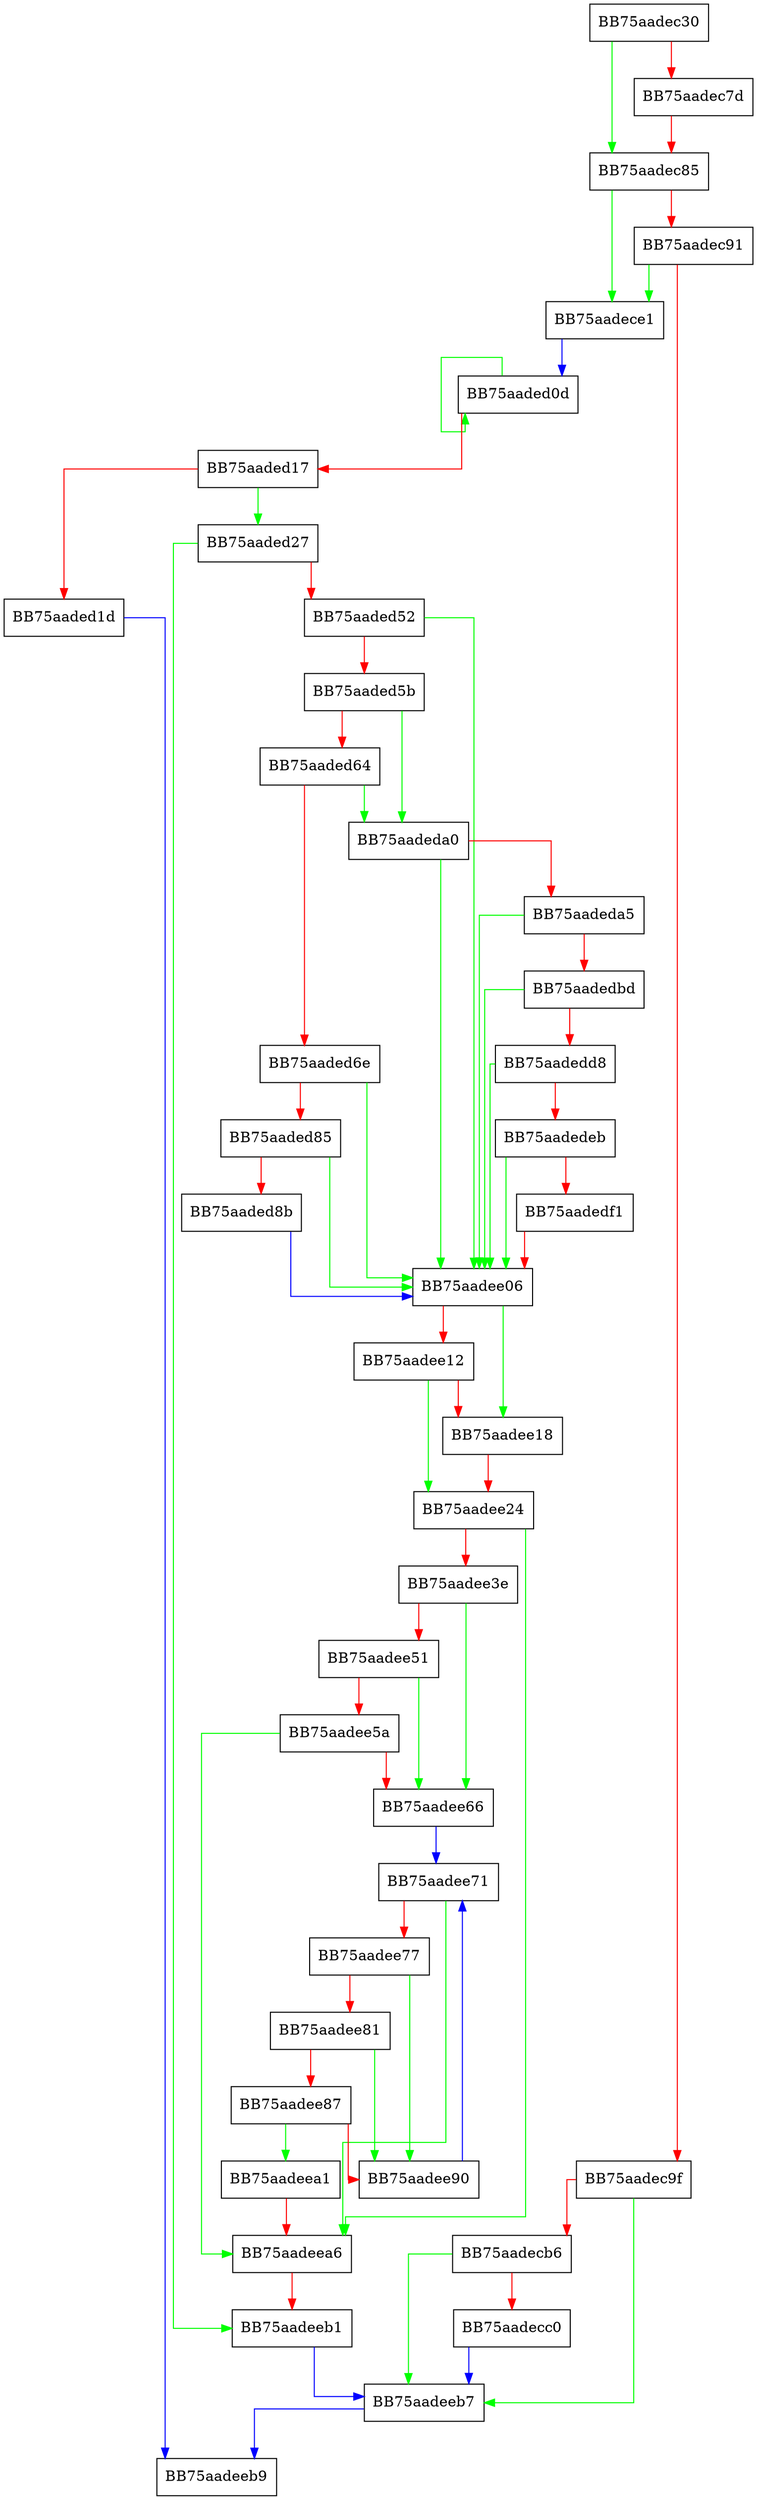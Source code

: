digraph FpRemoveBlob {
  node [shape="box"];
  graph [splines=ortho];
  BB75aadec30 -> BB75aadec85 [color="green"];
  BB75aadec30 -> BB75aadec7d [color="red"];
  BB75aadec7d -> BB75aadec85 [color="red"];
  BB75aadec85 -> BB75aadece1 [color="green"];
  BB75aadec85 -> BB75aadec91 [color="red"];
  BB75aadec91 -> BB75aadece1 [color="green"];
  BB75aadec91 -> BB75aadec9f [color="red"];
  BB75aadec9f -> BB75aadeeb7 [color="green"];
  BB75aadec9f -> BB75aadecb6 [color="red"];
  BB75aadecb6 -> BB75aadeeb7 [color="green"];
  BB75aadecb6 -> BB75aadecc0 [color="red"];
  BB75aadecc0 -> BB75aadeeb7 [color="blue"];
  BB75aadece1 -> BB75aaded0d [color="blue"];
  BB75aaded0d -> BB75aaded0d [color="green"];
  BB75aaded0d -> BB75aaded17 [color="red"];
  BB75aaded17 -> BB75aaded27 [color="green"];
  BB75aaded17 -> BB75aaded1d [color="red"];
  BB75aaded1d -> BB75aadeeb9 [color="blue"];
  BB75aaded27 -> BB75aadeeb1 [color="green"];
  BB75aaded27 -> BB75aaded52 [color="red"];
  BB75aaded52 -> BB75aadee06 [color="green"];
  BB75aaded52 -> BB75aaded5b [color="red"];
  BB75aaded5b -> BB75aadeda0 [color="green"];
  BB75aaded5b -> BB75aaded64 [color="red"];
  BB75aaded64 -> BB75aadeda0 [color="green"];
  BB75aaded64 -> BB75aaded6e [color="red"];
  BB75aaded6e -> BB75aadee06 [color="green"];
  BB75aaded6e -> BB75aaded85 [color="red"];
  BB75aaded85 -> BB75aadee06 [color="green"];
  BB75aaded85 -> BB75aaded8b [color="red"];
  BB75aaded8b -> BB75aadee06 [color="blue"];
  BB75aadeda0 -> BB75aadee06 [color="green"];
  BB75aadeda0 -> BB75aadeda5 [color="red"];
  BB75aadeda5 -> BB75aadee06 [color="green"];
  BB75aadeda5 -> BB75aadedbd [color="red"];
  BB75aadedbd -> BB75aadee06 [color="green"];
  BB75aadedbd -> BB75aadedd8 [color="red"];
  BB75aadedd8 -> BB75aadee06 [color="green"];
  BB75aadedd8 -> BB75aadedeb [color="red"];
  BB75aadedeb -> BB75aadee06 [color="green"];
  BB75aadedeb -> BB75aadedf1 [color="red"];
  BB75aadedf1 -> BB75aadee06 [color="red"];
  BB75aadee06 -> BB75aadee18 [color="green"];
  BB75aadee06 -> BB75aadee12 [color="red"];
  BB75aadee12 -> BB75aadee24 [color="green"];
  BB75aadee12 -> BB75aadee18 [color="red"];
  BB75aadee18 -> BB75aadee24 [color="red"];
  BB75aadee24 -> BB75aadeea6 [color="green"];
  BB75aadee24 -> BB75aadee3e [color="red"];
  BB75aadee3e -> BB75aadee66 [color="green"];
  BB75aadee3e -> BB75aadee51 [color="red"];
  BB75aadee51 -> BB75aadee66 [color="green"];
  BB75aadee51 -> BB75aadee5a [color="red"];
  BB75aadee5a -> BB75aadeea6 [color="green"];
  BB75aadee5a -> BB75aadee66 [color="red"];
  BB75aadee66 -> BB75aadee71 [color="blue"];
  BB75aadee71 -> BB75aadeea6 [color="green"];
  BB75aadee71 -> BB75aadee77 [color="red"];
  BB75aadee77 -> BB75aadee90 [color="green"];
  BB75aadee77 -> BB75aadee81 [color="red"];
  BB75aadee81 -> BB75aadee90 [color="green"];
  BB75aadee81 -> BB75aadee87 [color="red"];
  BB75aadee87 -> BB75aadeea1 [color="green"];
  BB75aadee87 -> BB75aadee90 [color="red"];
  BB75aadee90 -> BB75aadee71 [color="blue"];
  BB75aadeea1 -> BB75aadeea6 [color="red"];
  BB75aadeea6 -> BB75aadeeb1 [color="red"];
  BB75aadeeb1 -> BB75aadeeb7 [color="blue"];
  BB75aadeeb7 -> BB75aadeeb9 [color="blue"];
}